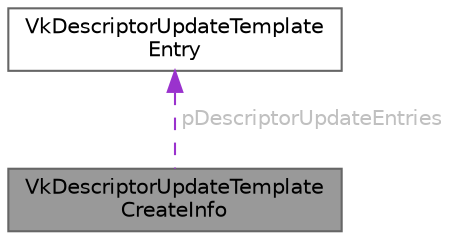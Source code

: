 digraph "VkDescriptorUpdateTemplateCreateInfo"
{
 // LATEX_PDF_SIZE
  bgcolor="transparent";
  edge [fontname=Helvetica,fontsize=10,labelfontname=Helvetica,labelfontsize=10];
  node [fontname=Helvetica,fontsize=10,shape=box,height=0.2,width=0.4];
  Node1 [id="Node000001",label="VkDescriptorUpdateTemplate\lCreateInfo",height=0.2,width=0.4,color="gray40", fillcolor="grey60", style="filled", fontcolor="black",tooltip=" "];
  Node2 -> Node1 [id="edge1_Node000001_Node000002",dir="back",color="darkorchid3",style="dashed",tooltip=" ",label=" pDescriptorUpdateEntries",fontcolor="grey" ];
  Node2 [id="Node000002",label="VkDescriptorUpdateTemplate\lEntry",height=0.2,width=0.4,color="gray40", fillcolor="white", style="filled",URL="$struct_vk_descriptor_update_template_entry.html",tooltip=" "];
}
